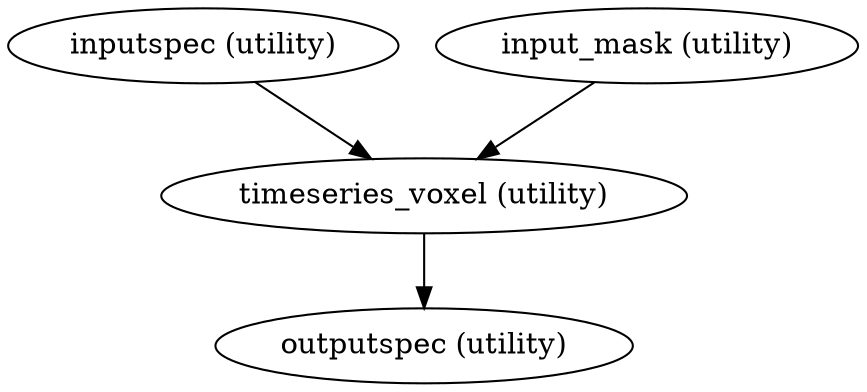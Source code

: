 strict digraph  {
"inputspec (utility)";
"timeseries_voxel (utility)";
"outputspec (utility)";
"input_mask (utility)";
"inputspec (utility)" -> "timeseries_voxel (utility)";
"timeseries_voxel (utility)" -> "outputspec (utility)";
"input_mask (utility)" -> "timeseries_voxel (utility)";
}
